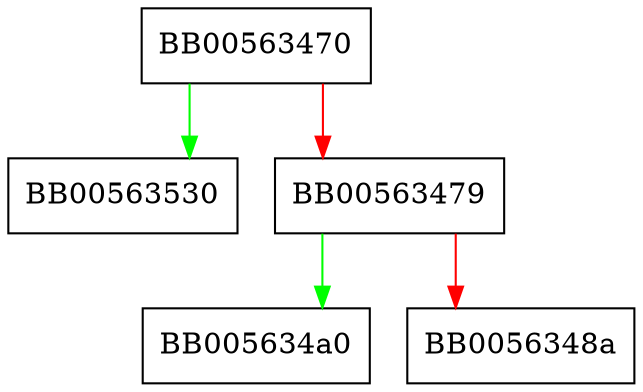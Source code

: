 digraph cms_cb {
  node [shape="box"];
  graph [splines=ortho];
  BB00563470 -> BB00563530 [color="green"];
  BB00563470 -> BB00563479 [color="red"];
  BB00563479 -> BB005634a0 [color="green"];
  BB00563479 -> BB0056348a [color="red"];
}